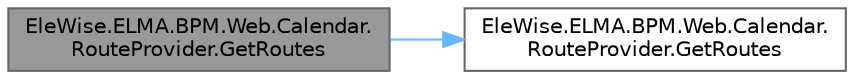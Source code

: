 digraph "EleWise.ELMA.BPM.Web.Calendar.RouteProvider.GetRoutes"
{
 // LATEX_PDF_SIZE
  bgcolor="transparent";
  edge [fontname=Helvetica,fontsize=10,labelfontname=Helvetica,labelfontsize=10];
  node [fontname=Helvetica,fontsize=10,shape=box,height=0.2,width=0.4];
  rankdir="LR";
  Node1 [id="Node000001",label="EleWise.ELMA.BPM.Web.Calendar.\lRouteProvider.GetRoutes",height=0.2,width=0.4,color="gray40", fillcolor="grey60", style="filled", fontcolor="black",tooltip="Получить маршруты"];
  Node1 -> Node2 [id="edge1_Node000001_Node000002",color="steelblue1",style="solid",tooltip=" "];
  Node2 [id="Node000002",label="EleWise.ELMA.BPM.Web.Calendar.\lRouteProvider.GetRoutes",height=0.2,width=0.4,color="grey40", fillcolor="white", style="filled",URL="$class_ele_wise_1_1_e_l_m_a_1_1_b_p_m_1_1_web_1_1_calendar_1_1_route_provider.html#a75f1bd4dd3e2b2de58ce53822c918409",tooltip="Получить коллекцию маршрутов"];
}
